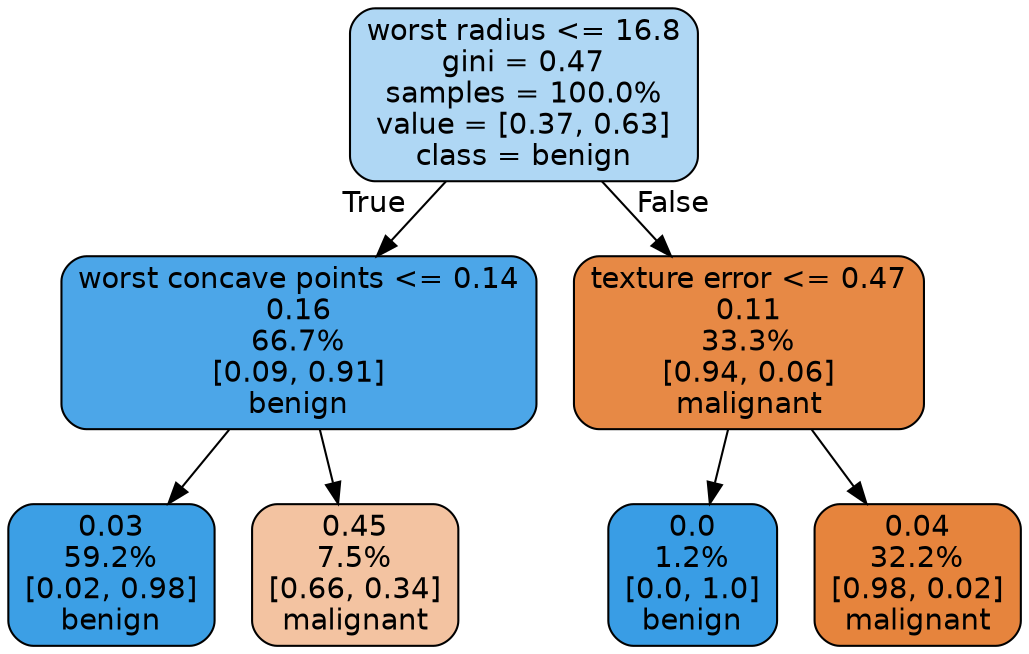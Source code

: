 digraph Tree {
node [shape=box, style="filled, rounded", color="black", fontname=helvetica] ;
edge [fontname=helvetica] ;
0 [label="worst radius <= 16.8\ngini = 0.47\nsamples = 100.0%\nvalue = [0.37, 0.63]\nclass = benign", fillcolor="#afd7f4"] ;
1 [label="worst concave points <= 0.14\n0.16\n66.7%\n[0.09, 0.91]\nbenign", fillcolor="#4ca6e8"] ;
0 -> 1 [labeldistance=2.5, labelangle=45, headlabel="True"] ;
2 [label="0.03\n59.2%\n[0.02, 0.98]\nbenign", fillcolor="#3c9fe5"] ;
1 -> 2 ;
3 [label="0.45\n7.5%\n[0.66, 0.34]\nmalignant", fillcolor="#f3c3a1"] ;
1 -> 3 ;
4 [label="texture error <= 0.47\n0.11\n33.3%\n[0.94, 0.06]\nmalignant", fillcolor="#e78945"] ;
0 -> 4 [labeldistance=2.5, labelangle=-45, headlabel="False"] ;
5 [label="0.0\n1.2%\n[0.0, 1.0]\nbenign", fillcolor="#399de5"] ;
4 -> 5 ;
6 [label="0.04\n32.2%\n[0.98, 0.02]\nmalignant", fillcolor="#e6843d"] ;
4 -> 6 ;
}